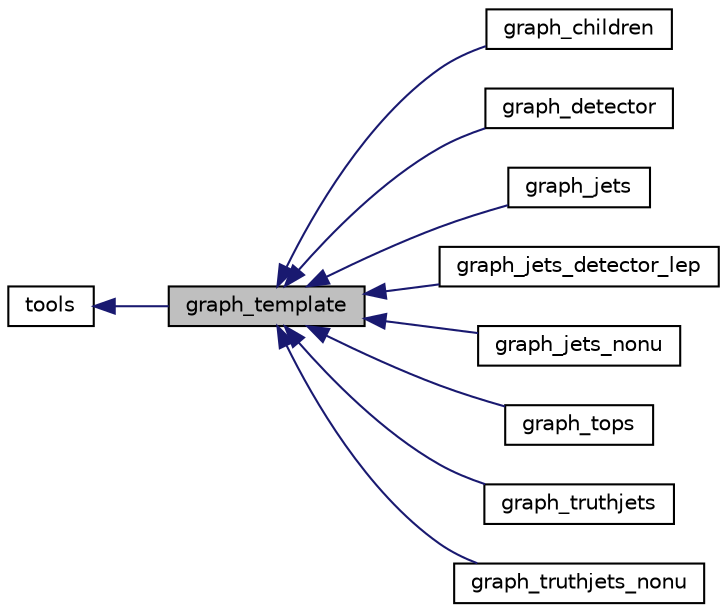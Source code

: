 digraph "graph_template"
{
 // INTERACTIVE_SVG=YES
 // LATEX_PDF_SIZE
  edge [fontname="Helvetica",fontsize="10",labelfontname="Helvetica",labelfontsize="10"];
  node [fontname="Helvetica",fontsize="10",shape=record];
  rankdir="LR";
  Node1 [label="graph_template",height=0.2,width=0.4,color="black", fillcolor="grey75", style="filled", fontcolor="black",tooltip=" "];
  Node2 -> Node1 [dir="back",color="midnightblue",fontsize="10",style="solid",fontname="Helvetica"];
  Node2 [label="tools",height=0.2,width=0.4,color="black", fillcolor="white", style="filled",URL="$classtools.html",tooltip="Provides a wide range of utility functions used throughout the framework."];
  Node1 -> Node3 [dir="back",color="midnightblue",fontsize="10",style="solid",fontname="Helvetica"];
  Node3 [label="graph_children",height=0.2,width=0.4,color="black", fillcolor="white", style="filled",URL="$classgraph__children.html",tooltip=" "];
  Node1 -> Node4 [dir="back",color="midnightblue",fontsize="10",style="solid",fontname="Helvetica"];
  Node4 [label="graph_detector",height=0.2,width=0.4,color="black", fillcolor="white", style="filled",URL="$classgraph__detector.html",tooltip=" "];
  Node1 -> Node5 [dir="back",color="midnightblue",fontsize="10",style="solid",fontname="Helvetica"];
  Node5 [label="graph_jets",height=0.2,width=0.4,color="black", fillcolor="white", style="filled",URL="$classgraph__jets.html",tooltip=" "];
  Node1 -> Node6 [dir="back",color="midnightblue",fontsize="10",style="solid",fontname="Helvetica"];
  Node6 [label="graph_jets_detector_lep",height=0.2,width=0.4,color="black", fillcolor="white", style="filled",URL="$classgraph__jets__detector__lep.html",tooltip=" "];
  Node1 -> Node7 [dir="back",color="midnightblue",fontsize="10",style="solid",fontname="Helvetica"];
  Node7 [label="graph_jets_nonu",height=0.2,width=0.4,color="black", fillcolor="white", style="filled",URL="$classgraph__jets__nonu.html",tooltip=" "];
  Node1 -> Node8 [dir="back",color="midnightblue",fontsize="10",style="solid",fontname="Helvetica"];
  Node8 [label="graph_tops",height=0.2,width=0.4,color="black", fillcolor="white", style="filled",URL="$classgraph__tops.html",tooltip=" "];
  Node1 -> Node9 [dir="back",color="midnightblue",fontsize="10",style="solid",fontname="Helvetica"];
  Node9 [label="graph_truthjets",height=0.2,width=0.4,color="black", fillcolor="white", style="filled",URL="$classgraph__truthjets.html",tooltip=" "];
  Node1 -> Node10 [dir="back",color="midnightblue",fontsize="10",style="solid",fontname="Helvetica"];
  Node10 [label="graph_truthjets_nonu",height=0.2,width=0.4,color="black", fillcolor="white", style="filled",URL="$classgraph__truthjets__nonu.html",tooltip=" "];
}
